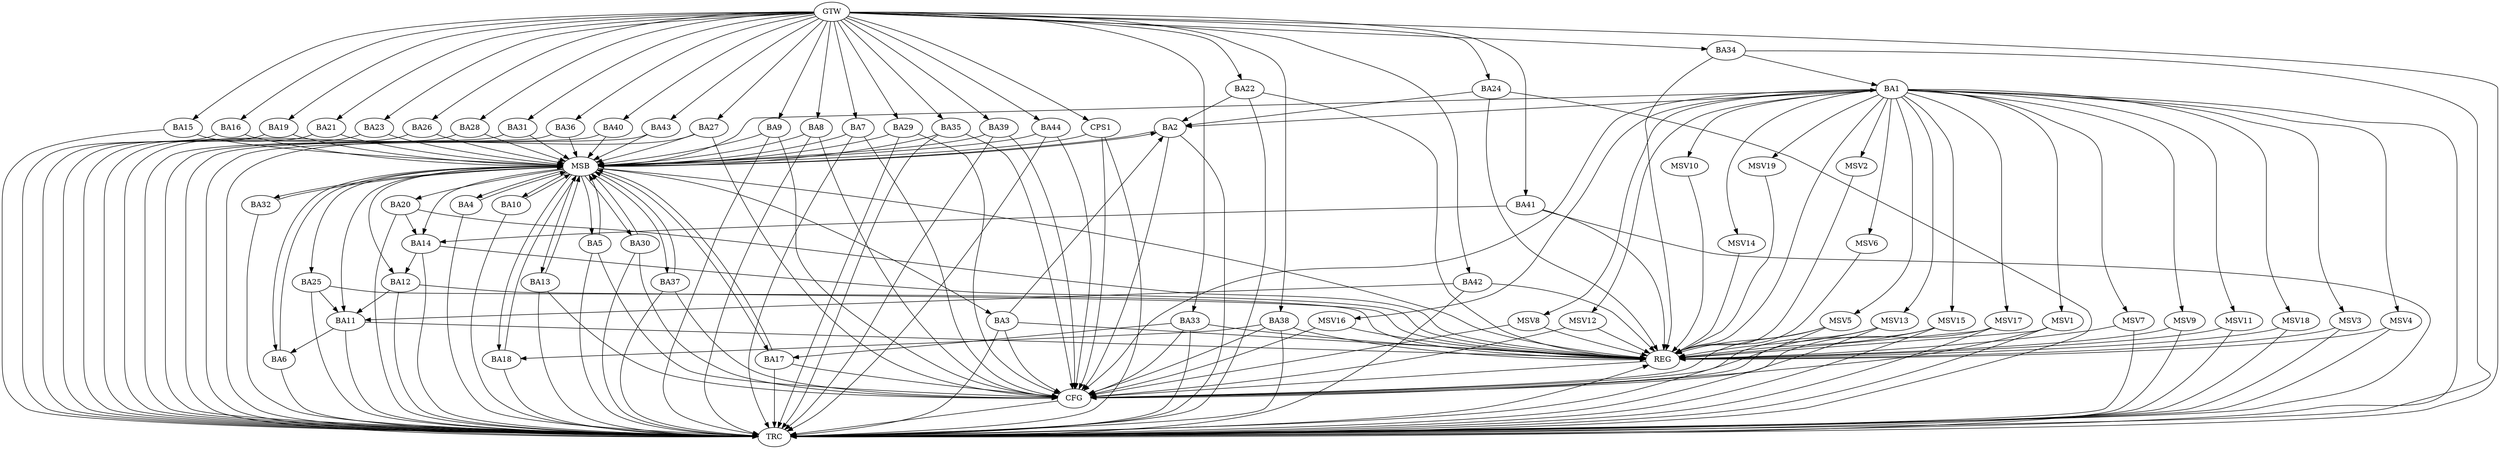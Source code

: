 strict digraph G {
  BA1 [ label="BA1" ];
  BA2 [ label="BA2" ];
  BA3 [ label="BA3" ];
  BA4 [ label="BA4" ];
  BA5 [ label="BA5" ];
  BA6 [ label="BA6" ];
  BA7 [ label="BA7" ];
  BA8 [ label="BA8" ];
  BA9 [ label="BA9" ];
  BA10 [ label="BA10" ];
  BA11 [ label="BA11" ];
  BA12 [ label="BA12" ];
  BA13 [ label="BA13" ];
  BA14 [ label="BA14" ];
  BA15 [ label="BA15" ];
  BA16 [ label="BA16" ];
  BA17 [ label="BA17" ];
  BA18 [ label="BA18" ];
  BA19 [ label="BA19" ];
  BA20 [ label="BA20" ];
  BA21 [ label="BA21" ];
  BA22 [ label="BA22" ];
  BA23 [ label="BA23" ];
  BA24 [ label="BA24" ];
  BA25 [ label="BA25" ];
  BA26 [ label="BA26" ];
  BA27 [ label="BA27" ];
  BA28 [ label="BA28" ];
  BA29 [ label="BA29" ];
  BA30 [ label="BA30" ];
  BA31 [ label="BA31" ];
  BA32 [ label="BA32" ];
  BA33 [ label="BA33" ];
  BA34 [ label="BA34" ];
  BA35 [ label="BA35" ];
  BA36 [ label="BA36" ];
  BA37 [ label="BA37" ];
  BA38 [ label="BA38" ];
  BA39 [ label="BA39" ];
  BA40 [ label="BA40" ];
  BA41 [ label="BA41" ];
  BA42 [ label="BA42" ];
  BA43 [ label="BA43" ];
  BA44 [ label="BA44" ];
  CPS1 [ label="CPS1" ];
  GTW [ label="GTW" ];
  REG [ label="REG" ];
  MSB [ label="MSB" ];
  CFG [ label="CFG" ];
  TRC [ label="TRC" ];
  MSV1 [ label="MSV1" ];
  MSV2 [ label="MSV2" ];
  MSV3 [ label="MSV3" ];
  MSV4 [ label="MSV4" ];
  MSV5 [ label="MSV5" ];
  MSV6 [ label="MSV6" ];
  MSV7 [ label="MSV7" ];
  MSV8 [ label="MSV8" ];
  MSV9 [ label="MSV9" ];
  MSV10 [ label="MSV10" ];
  MSV11 [ label="MSV11" ];
  MSV12 [ label="MSV12" ];
  MSV13 [ label="MSV13" ];
  MSV14 [ label="MSV14" ];
  MSV15 [ label="MSV15" ];
  MSV16 [ label="MSV16" ];
  MSV17 [ label="MSV17" ];
  MSV18 [ label="MSV18" ];
  MSV19 [ label="MSV19" ];
  BA1 -> BA2;
  BA3 -> BA2;
  BA11 -> BA6;
  BA12 -> BA11;
  BA14 -> BA12;
  BA20 -> BA14;
  BA22 -> BA2;
  BA24 -> BA2;
  BA25 -> BA11;
  BA33 -> BA17;
  BA34 -> BA1;
  BA38 -> BA18;
  BA41 -> BA14;
  BA42 -> BA11;
  GTW -> BA7;
  GTW -> BA8;
  GTW -> BA9;
  GTW -> BA15;
  GTW -> BA16;
  GTW -> BA19;
  GTW -> BA21;
  GTW -> BA22;
  GTW -> BA23;
  GTW -> BA24;
  GTW -> BA26;
  GTW -> BA27;
  GTW -> BA28;
  GTW -> BA29;
  GTW -> BA31;
  GTW -> BA33;
  GTW -> BA34;
  GTW -> BA35;
  GTW -> BA36;
  GTW -> BA38;
  GTW -> BA39;
  GTW -> BA40;
  GTW -> BA41;
  GTW -> BA42;
  GTW -> BA43;
  GTW -> BA44;
  GTW -> CPS1;
  BA1 -> REG;
  BA3 -> REG;
  BA11 -> REG;
  BA12 -> REG;
  BA14 -> REG;
  BA20 -> REG;
  BA22 -> REG;
  BA24 -> REG;
  BA25 -> REG;
  BA33 -> REG;
  BA34 -> REG;
  BA38 -> REG;
  BA41 -> REG;
  BA42 -> REG;
  BA2 -> MSB;
  MSB -> BA1;
  MSB -> REG;
  BA4 -> MSB;
  MSB -> BA2;
  BA5 -> MSB;
  BA6 -> MSB;
  BA7 -> MSB;
  MSB -> BA3;
  BA8 -> MSB;
  BA9 -> MSB;
  BA10 -> MSB;
  MSB -> BA6;
  BA13 -> MSB;
  BA15 -> MSB;
  MSB -> BA12;
  BA16 -> MSB;
  MSB -> BA11;
  BA17 -> MSB;
  BA18 -> MSB;
  BA19 -> MSB;
  BA21 -> MSB;
  MSB -> BA14;
  BA23 -> MSB;
  MSB -> BA17;
  BA26 -> MSB;
  BA27 -> MSB;
  BA28 -> MSB;
  MSB -> BA13;
  BA29 -> MSB;
  BA30 -> MSB;
  BA31 -> MSB;
  BA32 -> MSB;
  MSB -> BA4;
  BA35 -> MSB;
  BA36 -> MSB;
  BA37 -> MSB;
  MSB -> BA5;
  BA39 -> MSB;
  BA40 -> MSB;
  BA43 -> MSB;
  BA44 -> MSB;
  CPS1 -> MSB;
  MSB -> BA25;
  MSB -> BA32;
  MSB -> BA20;
  MSB -> BA10;
  MSB -> BA37;
  MSB -> BA30;
  MSB -> BA18;
  BA30 -> CFG;
  BA38 -> CFG;
  BA13 -> CFG;
  BA2 -> CFG;
  BA44 -> CFG;
  BA35 -> CFG;
  BA7 -> CFG;
  BA8 -> CFG;
  CPS1 -> CFG;
  BA17 -> CFG;
  BA27 -> CFG;
  BA37 -> CFG;
  BA29 -> CFG;
  BA39 -> CFG;
  BA9 -> CFG;
  BA33 -> CFG;
  BA5 -> CFG;
  BA3 -> CFG;
  BA1 -> CFG;
  REG -> CFG;
  BA1 -> TRC;
  BA2 -> TRC;
  BA3 -> TRC;
  BA4 -> TRC;
  BA5 -> TRC;
  BA6 -> TRC;
  BA7 -> TRC;
  BA8 -> TRC;
  BA9 -> TRC;
  BA10 -> TRC;
  BA11 -> TRC;
  BA12 -> TRC;
  BA13 -> TRC;
  BA14 -> TRC;
  BA15 -> TRC;
  BA16 -> TRC;
  BA17 -> TRC;
  BA18 -> TRC;
  BA19 -> TRC;
  BA20 -> TRC;
  BA21 -> TRC;
  BA22 -> TRC;
  BA23 -> TRC;
  BA24 -> TRC;
  BA25 -> TRC;
  BA26 -> TRC;
  BA27 -> TRC;
  BA28 -> TRC;
  BA29 -> TRC;
  BA30 -> TRC;
  BA31 -> TRC;
  BA32 -> TRC;
  BA33 -> TRC;
  BA34 -> TRC;
  BA35 -> TRC;
  BA36 -> TRC;
  BA37 -> TRC;
  BA38 -> TRC;
  BA39 -> TRC;
  BA40 -> TRC;
  BA41 -> TRC;
  BA42 -> TRC;
  BA43 -> TRC;
  BA44 -> TRC;
  CPS1 -> TRC;
  GTW -> TRC;
  CFG -> TRC;
  TRC -> REG;
  BA1 -> MSV1;
  BA1 -> MSV2;
  BA1 -> MSV3;
  BA1 -> MSV4;
  BA1 -> MSV5;
  BA1 -> MSV6;
  BA1 -> MSV7;
  BA1 -> MSV8;
  MSV1 -> REG;
  MSV1 -> TRC;
  MSV1 -> CFG;
  MSV2 -> REG;
  MSV3 -> REG;
  MSV3 -> TRC;
  MSV4 -> REG;
  MSV4 -> TRC;
  MSV5 -> REG;
  MSV5 -> TRC;
  MSV5 -> CFG;
  MSV6 -> REG;
  MSV7 -> REG;
  MSV7 -> TRC;
  MSV8 -> REG;
  MSV8 -> CFG;
  BA1 -> MSV9;
  MSV9 -> REG;
  MSV9 -> TRC;
  BA1 -> MSV10;
  BA1 -> MSV11;
  BA1 -> MSV12;
  MSV10 -> REG;
  MSV11 -> REG;
  MSV11 -> TRC;
  MSV12 -> REG;
  MSV12 -> CFG;
  BA1 -> MSV13;
  MSV13 -> REG;
  MSV13 -> TRC;
  MSV13 -> CFG;
  BA1 -> MSV14;
  MSV14 -> REG;
  BA1 -> MSV15;
  BA1 -> MSV16;
  BA1 -> MSV17;
  MSV15 -> REG;
  MSV15 -> TRC;
  MSV15 -> CFG;
  MSV16 -> REG;
  MSV16 -> CFG;
  MSV17 -> REG;
  MSV17 -> TRC;
  MSV17 -> CFG;
  BA1 -> MSV18;
  BA1 -> MSV19;
  MSV18 -> REG;
  MSV18 -> TRC;
  MSV19 -> REG;
}
